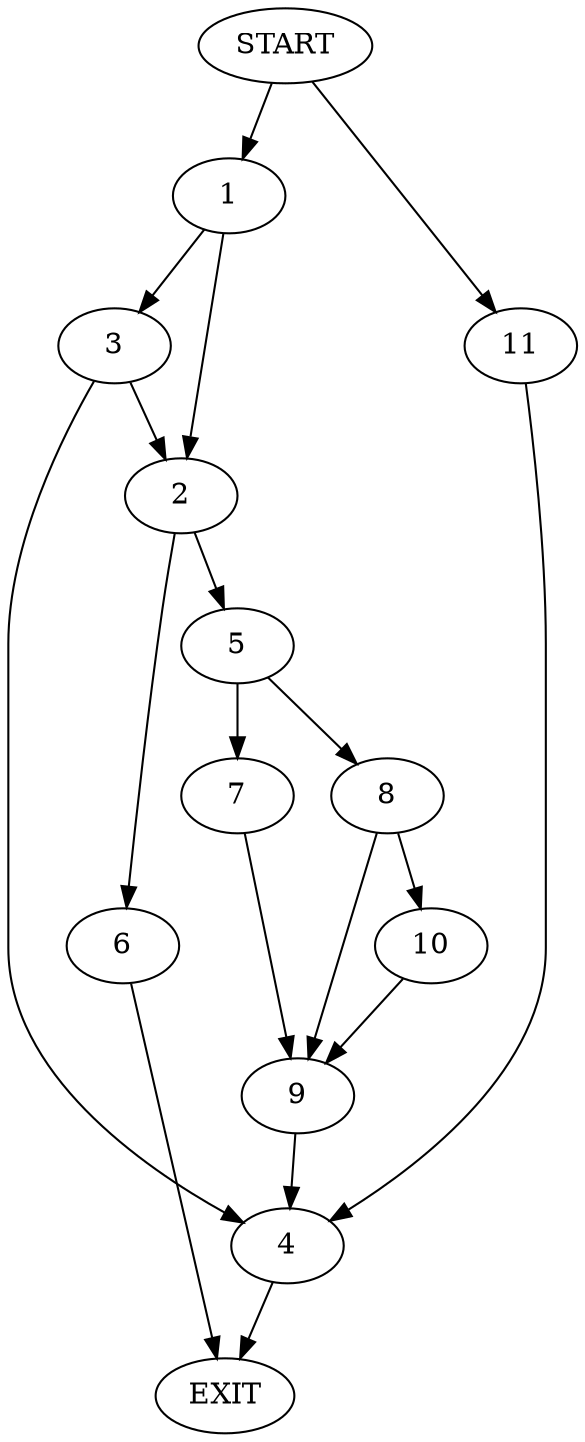 digraph {
0 [label="START"]
12 [label="EXIT"]
0 -> 1
1 -> 2
1 -> 3
3 -> 4
3 -> 2
2 -> 5
2 -> 6
4 -> 12
5 -> 7
5 -> 8
6 -> 12
7 -> 9
8 -> 10
8 -> 9
9 -> 4
10 -> 9
0 -> 11
11 -> 4
}
